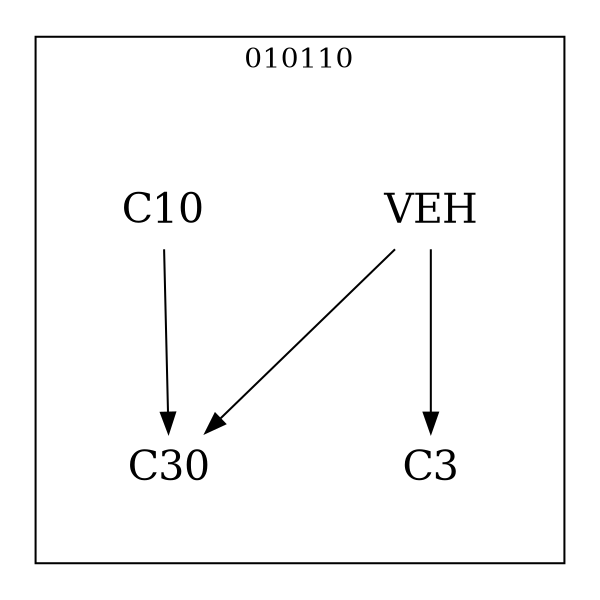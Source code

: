 strict digraph DAGS {
	size = "4,4!" ; ratio ="fill"; subgraph cluster_0{
			labeldoc = "t";
			label = "010110";node	[label= VEH, shape = plaintext, fontsize=20] VEH;node	[label= C3, shape = plaintext, fontsize=20] C3;node	[label= C10, shape = plaintext, fontsize=20] C10;node	[label= C30, shape = plaintext, fontsize=20] C30;
VEH->C3;
VEH->C30;
C10->C30;
	}}